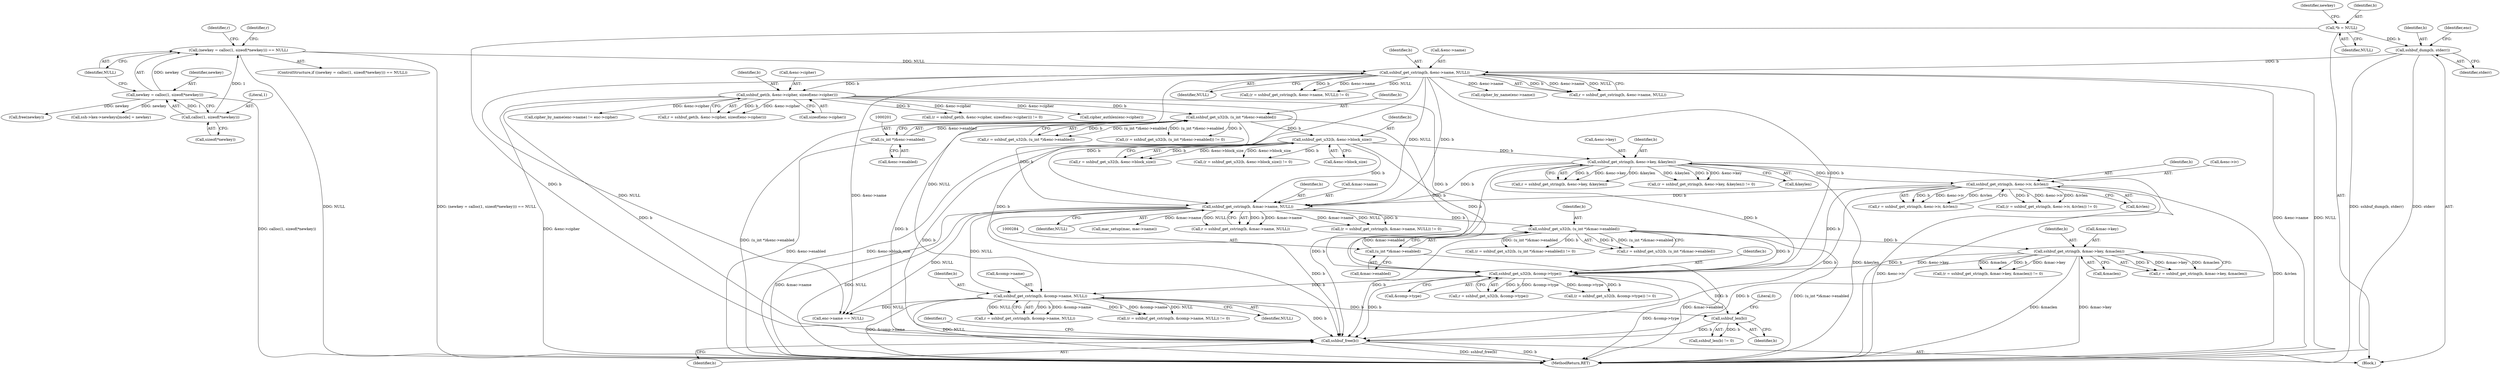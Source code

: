 digraph "0_src_3095060f479b86288e31c79ecbc5131a66bcd2f9_2@API" {
"1000401" [label="(Call,sshbuf_free(b))"];
"1000171" [label="(Call,sshbuf_get_cstring(b, &enc->name, NULL))"];
"1000145" [label="(Call,sshbuf_dump(b, stderr))"];
"1000106" [label="(Call,*b = NULL)"];
"1000121" [label="(Call,(newkey = calloc(1, sizeof(*newkey))) == NULL)"];
"1000122" [label="(Call,newkey = calloc(1, sizeof(*newkey)))"];
"1000124" [label="(Call,calloc(1, sizeof(*newkey)))"];
"1000234" [label="(Call,sshbuf_get_string(b, &enc->iv, &ivlen))"];
"1000222" [label="(Call,sshbuf_get_string(b, &enc->key, &keylen))"];
"1000211" [label="(Call,sshbuf_get_u32(b, &enc->block_size))"];
"1000198" [label="(Call,sshbuf_get_u32(b, (u_int *)&enc->enabled))"];
"1000183" [label="(Call,sshbuf_get(b, &enc->cipher, sizeof(enc->cipher)))"];
"1000200" [label="(Call,(u_int *)&enc->enabled)"];
"1000365" [label="(Call,sshbuf_len(b))"];
"1000324" [label="(Call,sshbuf_get_u32(b, &comp->type))"];
"1000293" [label="(Call,sshbuf_get_string(b, &mac->key, &maclen))"];
"1000281" [label="(Call,sshbuf_get_u32(b, (u_int *)&mac->enabled))"];
"1000256" [label="(Call,sshbuf_get_cstring(b, &mac->name, NULL))"];
"1000283" [label="(Call,(u_int *)&mac->enabled)"];
"1000334" [label="(Call,sshbuf_get_cstring(b, &comp->name, NULL))"];
"1000108" [label="(Identifier,NULL)"];
"1000365" [label="(Call,sshbuf_len(b))"];
"1000189" [label="(Call,sizeof(enc->cipher))"];
"1000326" [label="(Call,&comp->type)"];
"1000401" [label="(Call,sshbuf_free(b))"];
"1000199" [label="(Identifier,b)"];
"1000235" [label="(Identifier,b)"];
"1000340" [label="(Identifier,NULL)"];
"1000114" [label="(Identifier,newkey)"];
"1000120" [label="(ControlStructure,if ((newkey = calloc(1, sizeof(*newkey))) == NULL))"];
"1000402" [label="(Identifier,b)"];
"1000295" [label="(Call,&mac->key)"];
"1000180" [label="(Call,(r = sshbuf_get(b, &enc->cipher, sizeof(enc->cipher))) != 0)"];
"1000293" [label="(Call,sshbuf_get_string(b, &mac->key, &maclen))"];
"1000254" [label="(Call,r = sshbuf_get_cstring(b, &mac->name, NULL))"];
"1000345" [label="(Call,enc->name == NULL)"];
"1000383" [label="(Call,ssh->kex->newkeys[mode] = newkey)"];
"1000336" [label="(Call,&comp->name)"];
"1000122" [label="(Call,newkey = calloc(1, sizeof(*newkey)))"];
"1000104" [label="(Block,)"];
"1000290" [label="(Call,(r = sshbuf_get_string(b, &mac->key, &maclen)) != 0)"];
"1000285" [label="(Call,&mac->enabled)"];
"1000125" [label="(Literal,1)"];
"1000405" [label="(MethodReturn,RET)"];
"1000232" [label="(Call,r = sshbuf_get_string(b, &enc->iv, &ivlen))"];
"1000212" [label="(Identifier,b)"];
"1000256" [label="(Call,sshbuf_get_cstring(b, &mac->name, NULL))"];
"1000236" [label="(Call,&enc->iv)"];
"1000253" [label="(Call,(r = sshbuf_get_cstring(b, &mac->name, NULL)) != 0)"];
"1000173" [label="(Call,&enc->name)"];
"1000147" [label="(Identifier,stderr)"];
"1000322" [label="(Call,r = sshbuf_get_u32(b, &comp->type))"];
"1000200" [label="(Call,(u_int *)&enc->enabled)"];
"1000366" [label="(Identifier,b)"];
"1000246" [label="(Call,cipher_authlen(enc->cipher))"];
"1000224" [label="(Call,&enc->key)"];
"1000222" [label="(Call,sshbuf_get_string(b, &enc->key, &keylen))"];
"1000172" [label="(Identifier,b)"];
"1000231" [label="(Call,(r = sshbuf_get_string(b, &enc->iv, &ivlen)) != 0)"];
"1000234" [label="(Call,sshbuf_get_string(b, &enc->iv, &ivlen))"];
"1000209" [label="(Call,r = sshbuf_get_u32(b, &enc->block_size))"];
"1000351" [label="(Call,cipher_by_name(enc->name))"];
"1000169" [label="(Call,r = sshbuf_get_cstring(b, &enc->name, NULL))"];
"1000126" [label="(Call,sizeof(*newkey))"];
"1000132" [label="(Identifier,r)"];
"1000324" [label="(Call,sshbuf_get_u32(b, &comp->type))"];
"1000184" [label="(Identifier,b)"];
"1000279" [label="(Call,r = sshbuf_get_u32(b, (u_int *)&mac->enabled))"];
"1000106" [label="(Call,*b = NULL)"];
"1000332" [label="(Call,r = sshbuf_get_cstring(b, &comp->name, NULL))"];
"1000299" [label="(Call,&maclen)"];
"1000325" [label="(Identifier,b)"];
"1000240" [label="(Call,&ivlen)"];
"1000129" [label="(Identifier,NULL)"];
"1000208" [label="(Call,(r = sshbuf_get_u32(b, &enc->block_size)) != 0)"];
"1000257" [label="(Identifier,b)"];
"1000211" [label="(Call,sshbuf_get_u32(b, &enc->block_size))"];
"1000294" [label="(Identifier,b)"];
"1000335" [label="(Identifier,b)"];
"1000198" [label="(Call,sshbuf_get_u32(b, (u_int *)&enc->enabled))"];
"1000183" [label="(Call,sshbuf_get(b, &enc->cipher, sizeof(enc->cipher)))"];
"1000195" [label="(Call,(r = sshbuf_get_u32(b, (u_int *)&enc->enabled)) != 0)"];
"1000334" [label="(Call,sshbuf_get_cstring(b, &comp->name, NULL))"];
"1000107" [label="(Identifier,b)"];
"1000185" [label="(Call,&enc->cipher)"];
"1000364" [label="(Call,sshbuf_len(b) != 0)"];
"1000177" [label="(Identifier,NULL)"];
"1000171" [label="(Call,sshbuf_get_cstring(b, &enc->name, NULL))"];
"1000202" [label="(Call,&enc->enabled)"];
"1000146" [label="(Identifier,b)"];
"1000399" [label="(Call,free(newkey))"];
"1000283" [label="(Call,(u_int *)&mac->enabled)"];
"1000138" [label="(Identifier,r)"];
"1000220" [label="(Call,r = sshbuf_get_string(b, &enc->key, &keylen))"];
"1000219" [label="(Call,(r = sshbuf_get_string(b, &enc->key, &keylen)) != 0)"];
"1000145" [label="(Call,sshbuf_dump(b, stderr))"];
"1000291" [label="(Call,r = sshbuf_get_string(b, &mac->key, &maclen))"];
"1000223" [label="(Identifier,b)"];
"1000278" [label="(Call,(r = sshbuf_get_u32(b, (u_int *)&mac->enabled)) != 0)"];
"1000196" [label="(Call,r = sshbuf_get_u32(b, (u_int *)&enc->enabled))"];
"1000124" [label="(Call,calloc(1, sizeof(*newkey)))"];
"1000213" [label="(Call,&enc->block_size)"];
"1000258" [label="(Call,&mac->name)"];
"1000123" [label="(Identifier,newkey)"];
"1000168" [label="(Call,(r = sshbuf_get_cstring(b, &enc->name, NULL)) != 0)"];
"1000262" [label="(Identifier,NULL)"];
"1000281" [label="(Call,sshbuf_get_u32(b, (u_int *)&mac->enabled))"];
"1000367" [label="(Literal,0)"];
"1000269" [label="(Call,mac_setup(mac, mac->name))"];
"1000282" [label="(Identifier,b)"];
"1000149" [label="(Identifier,enc)"];
"1000350" [label="(Call,cipher_by_name(enc->name) != enc->cipher)"];
"1000228" [label="(Call,&keylen)"];
"1000181" [label="(Call,r = sshbuf_get(b, &enc->cipher, sizeof(enc->cipher)))"];
"1000404" [label="(Identifier,r)"];
"1000321" [label="(Call,(r = sshbuf_get_u32(b, &comp->type)) != 0)"];
"1000331" [label="(Call,(r = sshbuf_get_cstring(b, &comp->name, NULL)) != 0)"];
"1000121" [label="(Call,(newkey = calloc(1, sizeof(*newkey))) == NULL)"];
"1000401" -> "1000104"  [label="AST: "];
"1000401" -> "1000402"  [label="CFG: "];
"1000402" -> "1000401"  [label="AST: "];
"1000404" -> "1000401"  [label="CFG: "];
"1000401" -> "1000405"  [label="DDG: sshbuf_free(b)"];
"1000401" -> "1000405"  [label="DDG: b"];
"1000171" -> "1000401"  [label="DDG: b"];
"1000234" -> "1000401"  [label="DDG: b"];
"1000183" -> "1000401"  [label="DDG: b"];
"1000365" -> "1000401"  [label="DDG: b"];
"1000211" -> "1000401"  [label="DDG: b"];
"1000198" -> "1000401"  [label="DDG: b"];
"1000324" -> "1000401"  [label="DDG: b"];
"1000256" -> "1000401"  [label="DDG: b"];
"1000334" -> "1000401"  [label="DDG: b"];
"1000222" -> "1000401"  [label="DDG: b"];
"1000281" -> "1000401"  [label="DDG: b"];
"1000106" -> "1000401"  [label="DDG: b"];
"1000293" -> "1000401"  [label="DDG: b"];
"1000171" -> "1000169"  [label="AST: "];
"1000171" -> "1000177"  [label="CFG: "];
"1000172" -> "1000171"  [label="AST: "];
"1000173" -> "1000171"  [label="AST: "];
"1000177" -> "1000171"  [label="AST: "];
"1000169" -> "1000171"  [label="CFG: "];
"1000171" -> "1000405"  [label="DDG: &enc->name"];
"1000171" -> "1000405"  [label="DDG: NULL"];
"1000171" -> "1000168"  [label="DDG: b"];
"1000171" -> "1000168"  [label="DDG: &enc->name"];
"1000171" -> "1000168"  [label="DDG: NULL"];
"1000171" -> "1000169"  [label="DDG: b"];
"1000171" -> "1000169"  [label="DDG: &enc->name"];
"1000171" -> "1000169"  [label="DDG: NULL"];
"1000145" -> "1000171"  [label="DDG: b"];
"1000121" -> "1000171"  [label="DDG: NULL"];
"1000171" -> "1000183"  [label="DDG: b"];
"1000171" -> "1000256"  [label="DDG: b"];
"1000171" -> "1000256"  [label="DDG: NULL"];
"1000171" -> "1000324"  [label="DDG: b"];
"1000171" -> "1000334"  [label="DDG: NULL"];
"1000171" -> "1000345"  [label="DDG: &enc->name"];
"1000171" -> "1000345"  [label="DDG: NULL"];
"1000171" -> "1000351"  [label="DDG: &enc->name"];
"1000145" -> "1000104"  [label="AST: "];
"1000145" -> "1000147"  [label="CFG: "];
"1000146" -> "1000145"  [label="AST: "];
"1000147" -> "1000145"  [label="AST: "];
"1000149" -> "1000145"  [label="CFG: "];
"1000145" -> "1000405"  [label="DDG: sshbuf_dump(b, stderr)"];
"1000145" -> "1000405"  [label="DDG: stderr"];
"1000106" -> "1000145"  [label="DDG: b"];
"1000106" -> "1000104"  [label="AST: "];
"1000106" -> "1000108"  [label="CFG: "];
"1000107" -> "1000106"  [label="AST: "];
"1000108" -> "1000106"  [label="AST: "];
"1000114" -> "1000106"  [label="CFG: "];
"1000121" -> "1000120"  [label="AST: "];
"1000121" -> "1000129"  [label="CFG: "];
"1000122" -> "1000121"  [label="AST: "];
"1000129" -> "1000121"  [label="AST: "];
"1000132" -> "1000121"  [label="CFG: "];
"1000138" -> "1000121"  [label="CFG: "];
"1000121" -> "1000405"  [label="DDG: NULL"];
"1000121" -> "1000405"  [label="DDG: (newkey = calloc(1, sizeof(*newkey))) == NULL"];
"1000122" -> "1000121"  [label="DDG: newkey"];
"1000124" -> "1000121"  [label="DDG: 1"];
"1000122" -> "1000124"  [label="CFG: "];
"1000123" -> "1000122"  [label="AST: "];
"1000124" -> "1000122"  [label="AST: "];
"1000129" -> "1000122"  [label="CFG: "];
"1000122" -> "1000405"  [label="DDG: calloc(1, sizeof(*newkey))"];
"1000124" -> "1000122"  [label="DDG: 1"];
"1000122" -> "1000383"  [label="DDG: newkey"];
"1000122" -> "1000399"  [label="DDG: newkey"];
"1000124" -> "1000126"  [label="CFG: "];
"1000125" -> "1000124"  [label="AST: "];
"1000126" -> "1000124"  [label="AST: "];
"1000234" -> "1000232"  [label="AST: "];
"1000234" -> "1000240"  [label="CFG: "];
"1000235" -> "1000234"  [label="AST: "];
"1000236" -> "1000234"  [label="AST: "];
"1000240" -> "1000234"  [label="AST: "];
"1000232" -> "1000234"  [label="CFG: "];
"1000234" -> "1000405"  [label="DDG: &enc->iv"];
"1000234" -> "1000405"  [label="DDG: &ivlen"];
"1000234" -> "1000231"  [label="DDG: b"];
"1000234" -> "1000231"  [label="DDG: &enc->iv"];
"1000234" -> "1000231"  [label="DDG: &ivlen"];
"1000234" -> "1000232"  [label="DDG: b"];
"1000234" -> "1000232"  [label="DDG: &enc->iv"];
"1000234" -> "1000232"  [label="DDG: &ivlen"];
"1000222" -> "1000234"  [label="DDG: b"];
"1000234" -> "1000256"  [label="DDG: b"];
"1000234" -> "1000324"  [label="DDG: b"];
"1000222" -> "1000220"  [label="AST: "];
"1000222" -> "1000228"  [label="CFG: "];
"1000223" -> "1000222"  [label="AST: "];
"1000224" -> "1000222"  [label="AST: "];
"1000228" -> "1000222"  [label="AST: "];
"1000220" -> "1000222"  [label="CFG: "];
"1000222" -> "1000405"  [label="DDG: &keylen"];
"1000222" -> "1000405"  [label="DDG: &enc->key"];
"1000222" -> "1000219"  [label="DDG: b"];
"1000222" -> "1000219"  [label="DDG: &enc->key"];
"1000222" -> "1000219"  [label="DDG: &keylen"];
"1000222" -> "1000220"  [label="DDG: b"];
"1000222" -> "1000220"  [label="DDG: &enc->key"];
"1000222" -> "1000220"  [label="DDG: &keylen"];
"1000211" -> "1000222"  [label="DDG: b"];
"1000222" -> "1000256"  [label="DDG: b"];
"1000222" -> "1000324"  [label="DDG: b"];
"1000211" -> "1000209"  [label="AST: "];
"1000211" -> "1000213"  [label="CFG: "];
"1000212" -> "1000211"  [label="AST: "];
"1000213" -> "1000211"  [label="AST: "];
"1000209" -> "1000211"  [label="CFG: "];
"1000211" -> "1000405"  [label="DDG: &enc->block_size"];
"1000211" -> "1000208"  [label="DDG: b"];
"1000211" -> "1000208"  [label="DDG: &enc->block_size"];
"1000211" -> "1000209"  [label="DDG: b"];
"1000211" -> "1000209"  [label="DDG: &enc->block_size"];
"1000198" -> "1000211"  [label="DDG: b"];
"1000211" -> "1000256"  [label="DDG: b"];
"1000211" -> "1000324"  [label="DDG: b"];
"1000198" -> "1000196"  [label="AST: "];
"1000198" -> "1000200"  [label="CFG: "];
"1000199" -> "1000198"  [label="AST: "];
"1000200" -> "1000198"  [label="AST: "];
"1000196" -> "1000198"  [label="CFG: "];
"1000198" -> "1000405"  [label="DDG: (u_int *)&enc->enabled"];
"1000198" -> "1000195"  [label="DDG: b"];
"1000198" -> "1000195"  [label="DDG: (u_int *)&enc->enabled"];
"1000198" -> "1000196"  [label="DDG: b"];
"1000198" -> "1000196"  [label="DDG: (u_int *)&enc->enabled"];
"1000183" -> "1000198"  [label="DDG: b"];
"1000200" -> "1000198"  [label="DDG: &enc->enabled"];
"1000198" -> "1000256"  [label="DDG: b"];
"1000198" -> "1000324"  [label="DDG: b"];
"1000183" -> "1000181"  [label="AST: "];
"1000183" -> "1000189"  [label="CFG: "];
"1000184" -> "1000183"  [label="AST: "];
"1000185" -> "1000183"  [label="AST: "];
"1000189" -> "1000183"  [label="AST: "];
"1000181" -> "1000183"  [label="CFG: "];
"1000183" -> "1000405"  [label="DDG: &enc->cipher"];
"1000183" -> "1000180"  [label="DDG: b"];
"1000183" -> "1000180"  [label="DDG: &enc->cipher"];
"1000183" -> "1000181"  [label="DDG: b"];
"1000183" -> "1000181"  [label="DDG: &enc->cipher"];
"1000183" -> "1000246"  [label="DDG: &enc->cipher"];
"1000183" -> "1000256"  [label="DDG: b"];
"1000183" -> "1000324"  [label="DDG: b"];
"1000183" -> "1000350"  [label="DDG: &enc->cipher"];
"1000200" -> "1000202"  [label="CFG: "];
"1000201" -> "1000200"  [label="AST: "];
"1000202" -> "1000200"  [label="AST: "];
"1000200" -> "1000405"  [label="DDG: &enc->enabled"];
"1000365" -> "1000364"  [label="AST: "];
"1000365" -> "1000366"  [label="CFG: "];
"1000366" -> "1000365"  [label="AST: "];
"1000367" -> "1000365"  [label="CFG: "];
"1000365" -> "1000364"  [label="DDG: b"];
"1000324" -> "1000365"  [label="DDG: b"];
"1000334" -> "1000365"  [label="DDG: b"];
"1000324" -> "1000322"  [label="AST: "];
"1000324" -> "1000326"  [label="CFG: "];
"1000325" -> "1000324"  [label="AST: "];
"1000326" -> "1000324"  [label="AST: "];
"1000322" -> "1000324"  [label="CFG: "];
"1000324" -> "1000405"  [label="DDG: &comp->type"];
"1000324" -> "1000321"  [label="DDG: b"];
"1000324" -> "1000321"  [label="DDG: &comp->type"];
"1000324" -> "1000322"  [label="DDG: b"];
"1000324" -> "1000322"  [label="DDG: &comp->type"];
"1000293" -> "1000324"  [label="DDG: b"];
"1000281" -> "1000324"  [label="DDG: b"];
"1000324" -> "1000334"  [label="DDG: b"];
"1000293" -> "1000291"  [label="AST: "];
"1000293" -> "1000299"  [label="CFG: "];
"1000294" -> "1000293"  [label="AST: "];
"1000295" -> "1000293"  [label="AST: "];
"1000299" -> "1000293"  [label="AST: "];
"1000291" -> "1000293"  [label="CFG: "];
"1000293" -> "1000405"  [label="DDG: &maclen"];
"1000293" -> "1000405"  [label="DDG: &mac->key"];
"1000293" -> "1000290"  [label="DDG: b"];
"1000293" -> "1000290"  [label="DDG: &mac->key"];
"1000293" -> "1000290"  [label="DDG: &maclen"];
"1000293" -> "1000291"  [label="DDG: b"];
"1000293" -> "1000291"  [label="DDG: &mac->key"];
"1000293" -> "1000291"  [label="DDG: &maclen"];
"1000281" -> "1000293"  [label="DDG: b"];
"1000281" -> "1000279"  [label="AST: "];
"1000281" -> "1000283"  [label="CFG: "];
"1000282" -> "1000281"  [label="AST: "];
"1000283" -> "1000281"  [label="AST: "];
"1000279" -> "1000281"  [label="CFG: "];
"1000281" -> "1000405"  [label="DDG: (u_int *)&mac->enabled"];
"1000281" -> "1000278"  [label="DDG: b"];
"1000281" -> "1000278"  [label="DDG: (u_int *)&mac->enabled"];
"1000281" -> "1000279"  [label="DDG: b"];
"1000281" -> "1000279"  [label="DDG: (u_int *)&mac->enabled"];
"1000256" -> "1000281"  [label="DDG: b"];
"1000283" -> "1000281"  [label="DDG: &mac->enabled"];
"1000256" -> "1000254"  [label="AST: "];
"1000256" -> "1000262"  [label="CFG: "];
"1000257" -> "1000256"  [label="AST: "];
"1000258" -> "1000256"  [label="AST: "];
"1000262" -> "1000256"  [label="AST: "];
"1000254" -> "1000256"  [label="CFG: "];
"1000256" -> "1000405"  [label="DDG: &mac->name"];
"1000256" -> "1000405"  [label="DDG: NULL"];
"1000256" -> "1000253"  [label="DDG: b"];
"1000256" -> "1000253"  [label="DDG: &mac->name"];
"1000256" -> "1000253"  [label="DDG: NULL"];
"1000256" -> "1000254"  [label="DDG: b"];
"1000256" -> "1000254"  [label="DDG: &mac->name"];
"1000256" -> "1000254"  [label="DDG: NULL"];
"1000256" -> "1000269"  [label="DDG: &mac->name"];
"1000256" -> "1000334"  [label="DDG: NULL"];
"1000256" -> "1000345"  [label="DDG: NULL"];
"1000283" -> "1000285"  [label="CFG: "];
"1000284" -> "1000283"  [label="AST: "];
"1000285" -> "1000283"  [label="AST: "];
"1000283" -> "1000405"  [label="DDG: &mac->enabled"];
"1000334" -> "1000332"  [label="AST: "];
"1000334" -> "1000340"  [label="CFG: "];
"1000335" -> "1000334"  [label="AST: "];
"1000336" -> "1000334"  [label="AST: "];
"1000340" -> "1000334"  [label="AST: "];
"1000332" -> "1000334"  [label="CFG: "];
"1000334" -> "1000405"  [label="DDG: &comp->name"];
"1000334" -> "1000405"  [label="DDG: NULL"];
"1000334" -> "1000331"  [label="DDG: b"];
"1000334" -> "1000331"  [label="DDG: &comp->name"];
"1000334" -> "1000331"  [label="DDG: NULL"];
"1000334" -> "1000332"  [label="DDG: b"];
"1000334" -> "1000332"  [label="DDG: &comp->name"];
"1000334" -> "1000332"  [label="DDG: NULL"];
"1000334" -> "1000345"  [label="DDG: NULL"];
}
